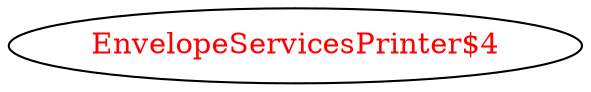 digraph dependencyGraph {
 concentrate=true;
 ranksep="2.0";
 rankdir="LR"; 
 splines="ortho";
"EnvelopeServicesPrinter$4" [fontcolor="red"];
}